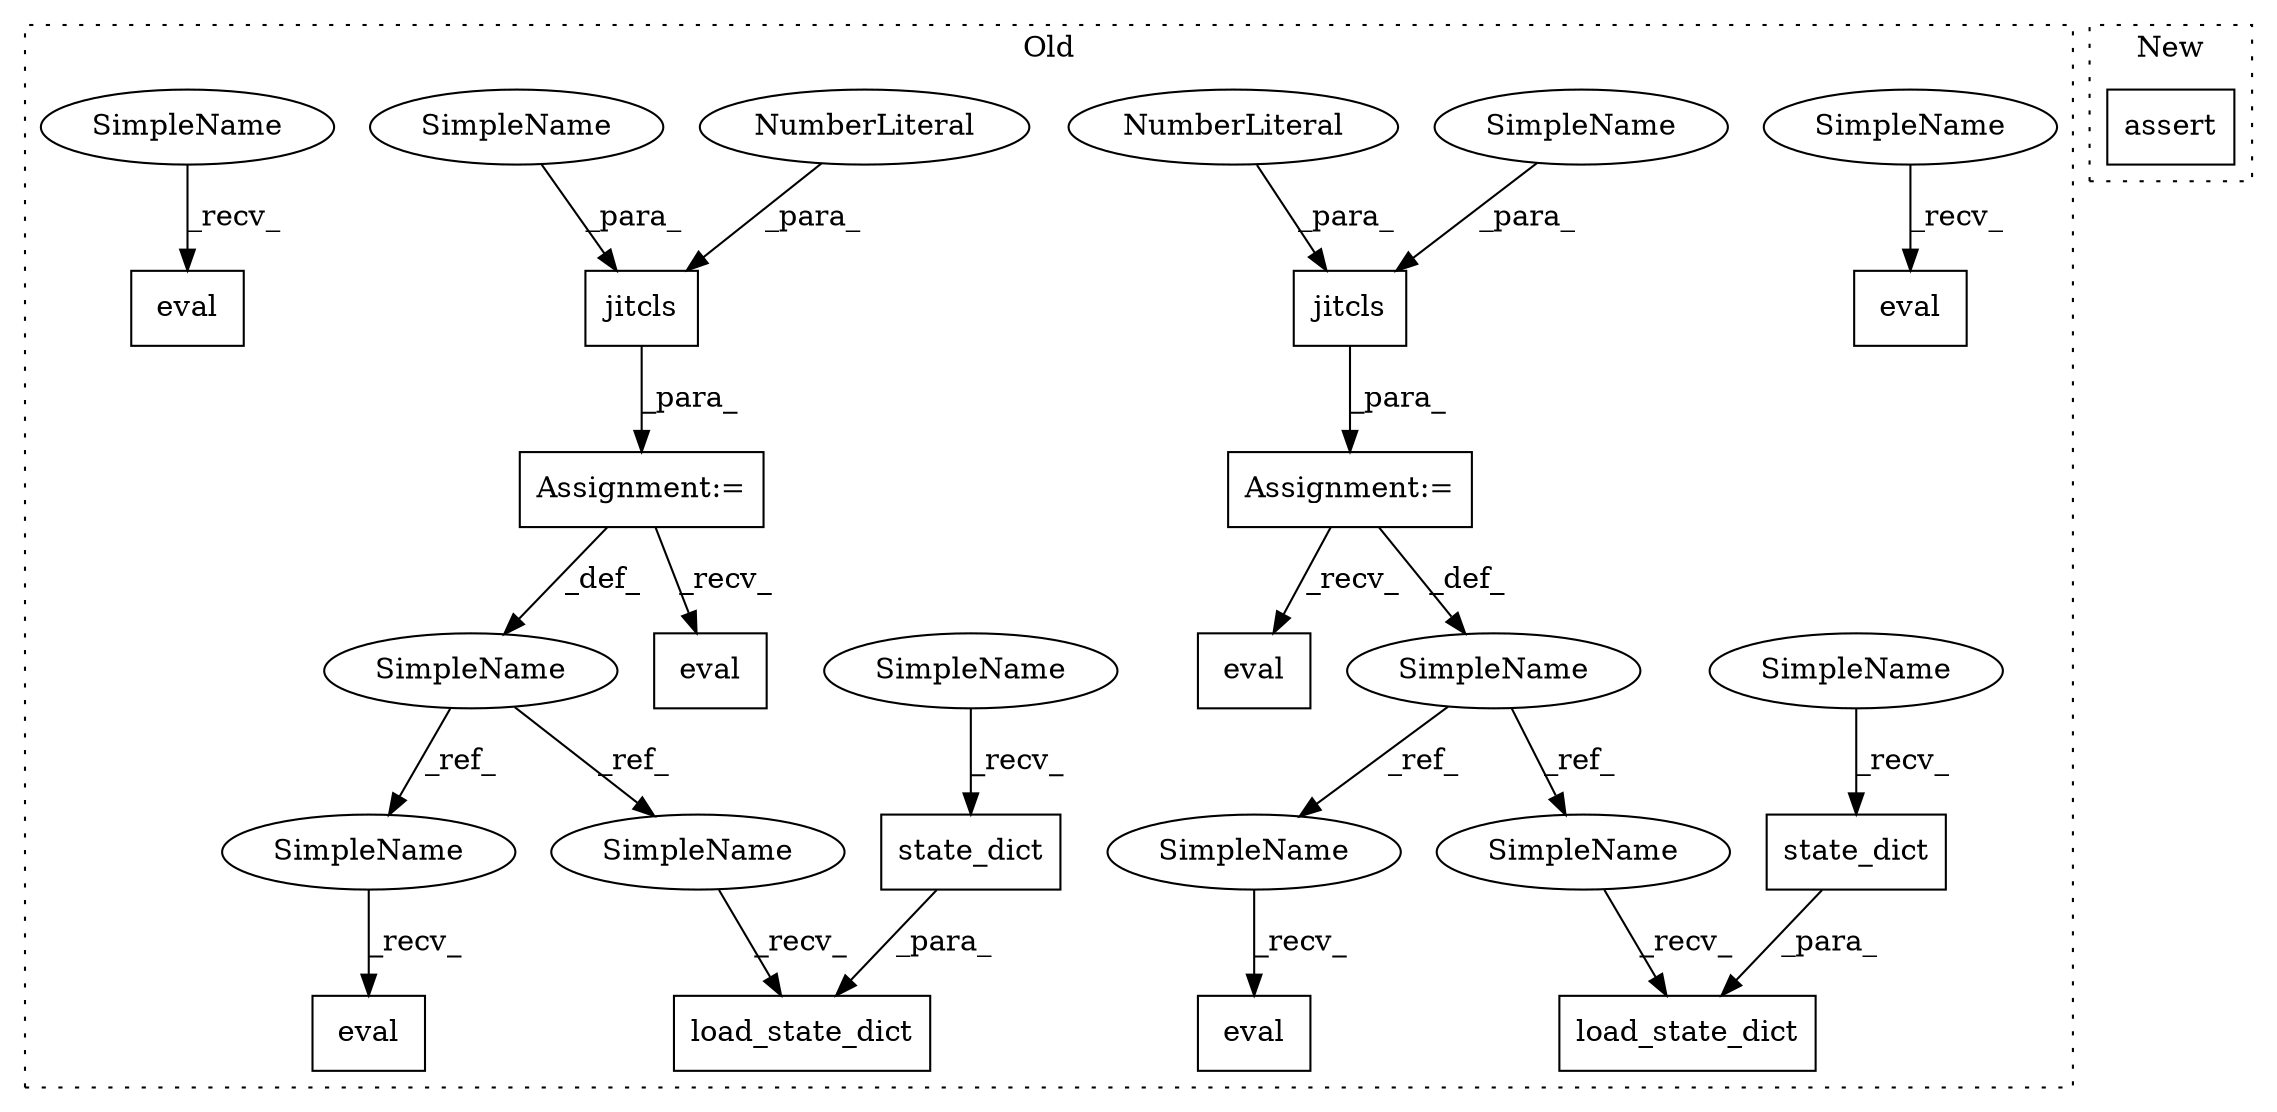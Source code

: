 digraph G {
subgraph cluster0 {
1 [label="load_state_dict" a="32" s="775,808" l="16,1" shape="box"];
3 [label="SimpleName" a="42" s="729" l="7" shape="ellipse"];
4 [label="eval" a="32" s="882" l="6" shape="box"];
5 [label="state_dict" a="32" s="796" l="12" shape="box"];
6 [label="jitcls" a="32" s="737,760" l="7,1" shape="box"];
7 [label="eval" a="32" s="905" l="6" shape="box"];
8 [label="Assignment:=" a="7" s="736" l="1" shape="box"];
9 [label="eval" a="32" s="862" l="6" shape="box"];
10 [label="NumberLiteral" a="34" s="755" l="1" shape="ellipse"];
11 [label="jitcls" a="32" s="1330,1353" l="7,1" shape="box"];
12 [label="NumberLiteral" a="34" s="1346" l="1" shape="ellipse"];
13 [label="eval" a="32" s="1475" l="6" shape="box"];
14 [label="SimpleName" a="42" s="1322" l="7" shape="ellipse"];
15 [label="load_state_dict" a="32" s="1368,1401" l="16,1" shape="box"];
16 [label="eval" a="32" s="1498" l="6" shape="box"];
17 [label="state_dict" a="32" s="1389" l="12" shape="box"];
18 [label="Assignment:=" a="7" s="1329" l="1" shape="box"];
19 [label="eval" a="32" s="1455" l="6" shape="box"];
20 [label="SimpleName" a="42" s="874" l="7" shape="ellipse"];
21 [label="SimpleName" a="42" s="767" l="7" shape="ellipse"];
22 [label="SimpleName" a="42" s="1467" l="7" shape="ellipse"];
23 [label="SimpleName" a="42" s="1360" l="7" shape="ellipse"];
24 [label="SimpleName" a="42" s="1450" l="4" shape="ellipse"];
25 [label="SimpleName" a="42" s="1384" l="4" shape="ellipse"];
26 [label="SimpleName" a="42" s="857" l="4" shape="ellipse"];
27 [label="SimpleName" a="42" s="791" l="4" shape="ellipse"];
28 [label="SimpleName" a="42" s="744" l="8" shape="ellipse"];
29 [label="SimpleName" a="42" s="1337" l="8" shape="ellipse"];
label = "Old";
style="dotted";
}
subgraph cluster1 {
2 [label="assert" a="6" s="763" l="7" shape="box"];
label = "New";
style="dotted";
}
3 -> 20 [label="_ref_"];
3 -> 21 [label="_ref_"];
5 -> 1 [label="_para_"];
6 -> 8 [label="_para_"];
8 -> 3 [label="_def_"];
8 -> 7 [label="_recv_"];
10 -> 6 [label="_para_"];
11 -> 18 [label="_para_"];
12 -> 11 [label="_para_"];
14 -> 23 [label="_ref_"];
14 -> 22 [label="_ref_"];
17 -> 15 [label="_para_"];
18 -> 16 [label="_recv_"];
18 -> 14 [label="_def_"];
20 -> 4 [label="_recv_"];
21 -> 1 [label="_recv_"];
22 -> 13 [label="_recv_"];
23 -> 15 [label="_recv_"];
24 -> 19 [label="_recv_"];
25 -> 17 [label="_recv_"];
26 -> 9 [label="_recv_"];
27 -> 5 [label="_recv_"];
28 -> 6 [label="_para_"];
29 -> 11 [label="_para_"];
}